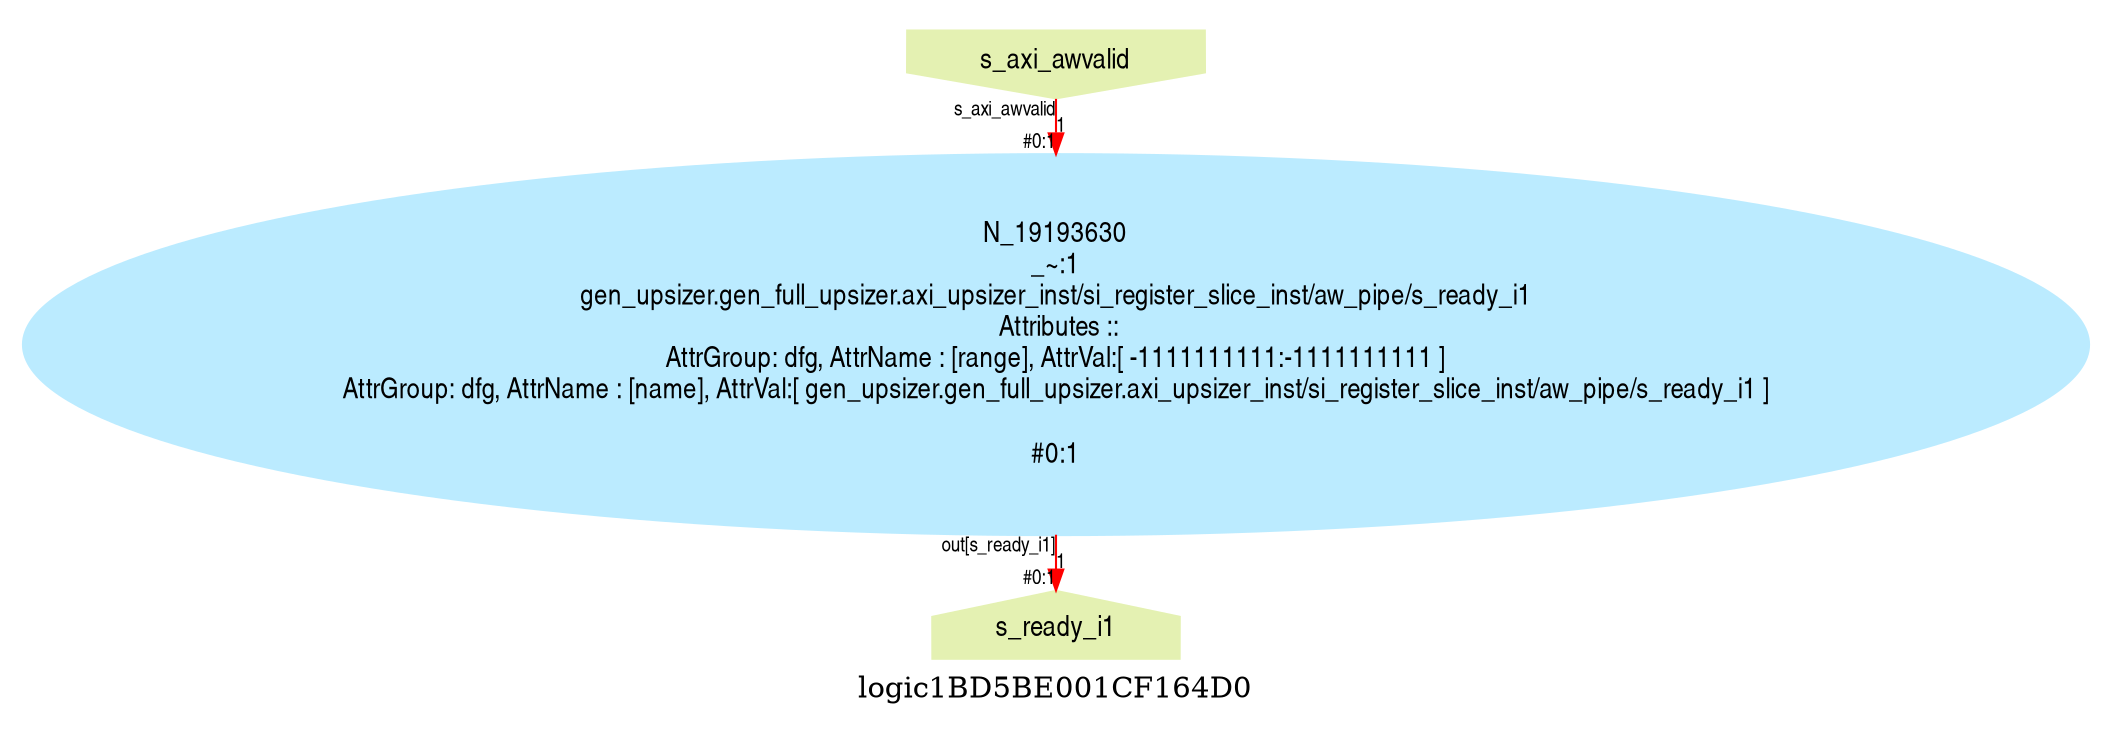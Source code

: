 digraph logic1BD5BE001CF164D0 {
graph [label="logic1BD5BE001CF164D0", margin="0.1,0.1", size="100,100", ranksep=0.1, splines=true];
node [style=filled, color="#ffee80", fontname=helveticanarrow];
edge [color="#ff0000", fontsize=10, fontname=helveticanarrow];
{ rank = source;logic1BD5BE001CF164D0_s_axi_awvalid [label="s_axi_awvalid", shape=invhouse, color="#e4f1b2"];
}
{ rank = sink;logic1BD5BE001CF164D0_s_ready_i1 [label="s_ready_i1", shape=house, color="#e4f1b2"];
}
N_19193630 [label="N_19193630\n_~:1\ngen_upsizer.gen_full_upsizer.axi_upsizer_inst/si_register_slice_inst/aw_pipe/s_ready_i1\n Attributes ::\nAttrGroup: dfg, AttrName : [range], AttrVal:[ -1111111111:-1111111111 ]\nAttrGroup: dfg, AttrName : [name], AttrVal:[ gen_upsizer.gen_full_upsizer.axi_upsizer_inst/si_register_slice_inst/aw_pipe/s_ready_i1 ]\n\n#0:1\n", color="#bbebff"];
logic1BD5BE001CF164D0_s_axi_awvalid -> N_19193630 [label="1", taillabel=<s_axi_awvalid>, headlabel=<in>, headlabel=<#0:1>];
N_19193630 -> logic1BD5BE001CF164D0_s_ready_i1 [label="1", taillabel=<out[s_ready_i1]>, headlabel=<s_ready_i1>, headlabel=<#0:1>];
}
